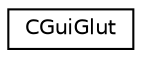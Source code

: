 digraph "Graphe hiérarchique des classes"
{
  edge [fontname="Helvetica",fontsize="10",labelfontname="Helvetica",labelfontsize="10"];
  node [fontname="Helvetica",fontsize="10",shape=record];
  rankdir="LR";
  Node1 [label="CGuiGlut",height=0.2,width=0.4,color="black", fillcolor="white", style="filled",URL="$class_c_gui_glut.html"];
}
